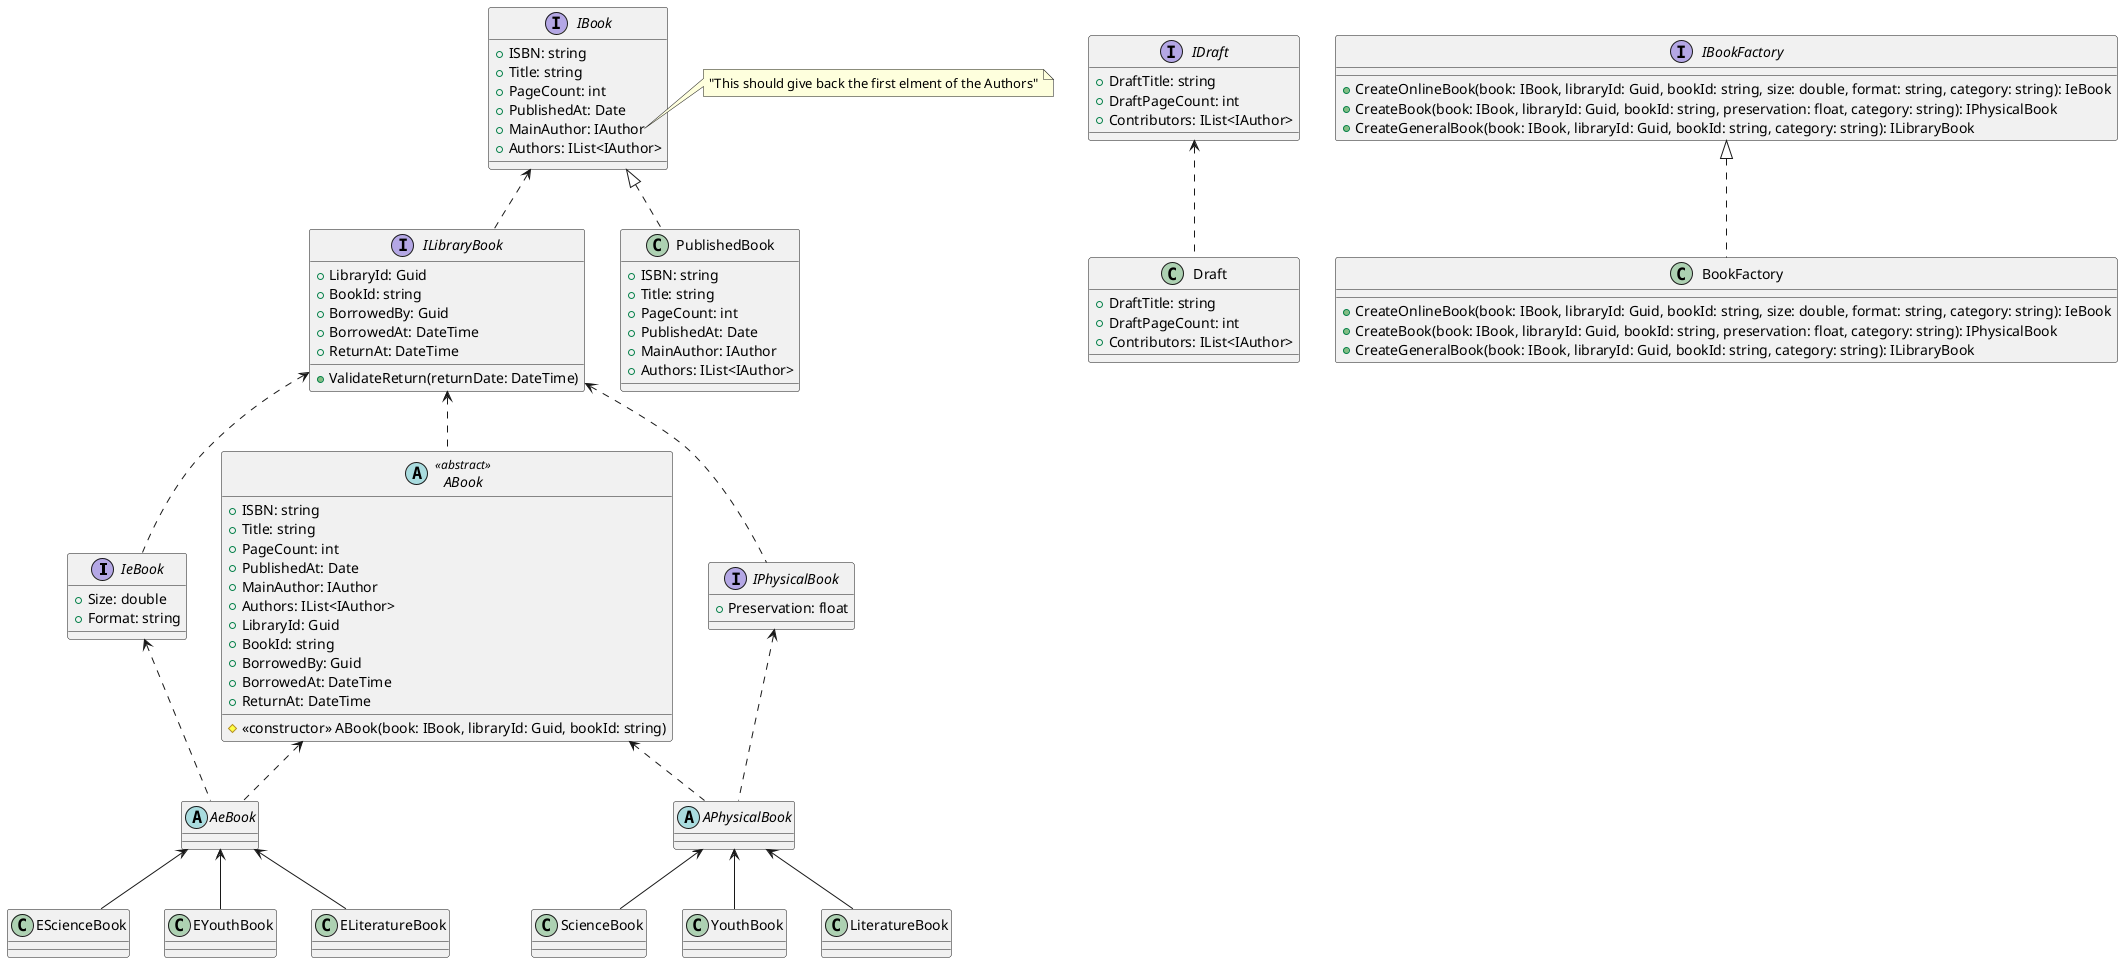 @startuml Books (id=BOOKS)

interface IeBook{
	+ Size: double
	+ Format: string
}

interface IPhysicalBook{
	+ Preservation: float
}

ILibraryBook <.. IeBook
ILibraryBook <.. IPhysicalBook

abstract AeBook {

}

abstract APhysicalBook {

}

IeBook <.. AeBook
IPhysicalBook <.. APhysicalBook 

interface ILibraryBook{
	+ LibraryId: Guid
	+ BookId: string
	+ BorrowedBy: Guid
	+ BorrowedAt: DateTime
	+ ReturnAt: DateTime
	+ ValidateReturn(returnDate: DateTime)
}

abstract class ABook <<abstract>> {
	# <<constructor>> ABook(book: IBook, libraryId: Guid, bookId: string)
	+ ISBN: string
	+ Title: string
	+ PageCount: int
	+ PublishedAt: Date
	+ MainAuthor: IAuthor
	+ Authors: IList<IAuthor>
	+ LibraryId: Guid
	+ BookId: string
	+ BorrowedBy: Guid
	+ BorrowedAt: DateTime
	+ ReturnAt: DateTime
}


interface IBook{
	+ ISBN: string
	+ Title: string
	+ PageCount: int
	+ PublishedAt: Date
	+ MainAuthor: IAuthor
	+ Authors: IList<IAuthor>
}

class PublishedBook implements IBook{
	+ ISBN: string
	+ Title: string
	+ PageCount: int
	+ PublishedAt: Date
	+ MainAuthor: IAuthor
	+ Authors: IList<IAuthor>
}

interface IDraft {
	+ DraftTitle: string
	+ DraftPageCount: int
	+ Contributors: IList<IAuthor>
}

class Draft{
	+ DraftTitle: string
	+ DraftPageCount: int
	+ Contributors: IList<IAuthor>
}

IDraft <.. Draft
note right of IBook::MainAuthor
	"This should give back the first elment of the Authors"
end note


class "EScienceBook" as S1{}
class "EYouthBook" as Y1{}
class "ELiteratureBook" as L1{}

class "ScienceBook" as S2{}
class "YouthBook" as Y2{}
class "LiteratureBook" as L2{}

IBook <.. ILibraryBook

ILibraryBook <.. ABook

ABook <.. AeBook
ABook <.. APhysicalBook

AeBook <-- S1
AeBook <-- Y1
AeBook <-- L1


APhysicalBook <-- S2
APhysicalBook <-- Y2
APhysicalBook <-- L2

interface IBookFactory {
	+ CreateOnlineBook(book: IBook, libraryId: Guid, bookId: string, size: double, format: string, category: string): IeBook
	+ CreateBook(book: IBook, libraryId: Guid, bookId: string, preservation: float, category: string): IPhysicalBook
	+ CreateGeneralBook(book: IBook, libraryId: Guid, bookId: string, category: string): ILibraryBook
}

class BookFactory implements IBookFactory{
	+ CreateOnlineBook(book: IBook, libraryId: Guid, bookId: string, size: double, format: string, category: string): IeBook
	+ CreateBook(book: IBook, libraryId: Guid, bookId: string, preservation: float, category: string): IPhysicalBook
	+ CreateGeneralBook(book: IBook, libraryId: Guid, bookId: string, category: string): ILibraryBook
}

@enduml